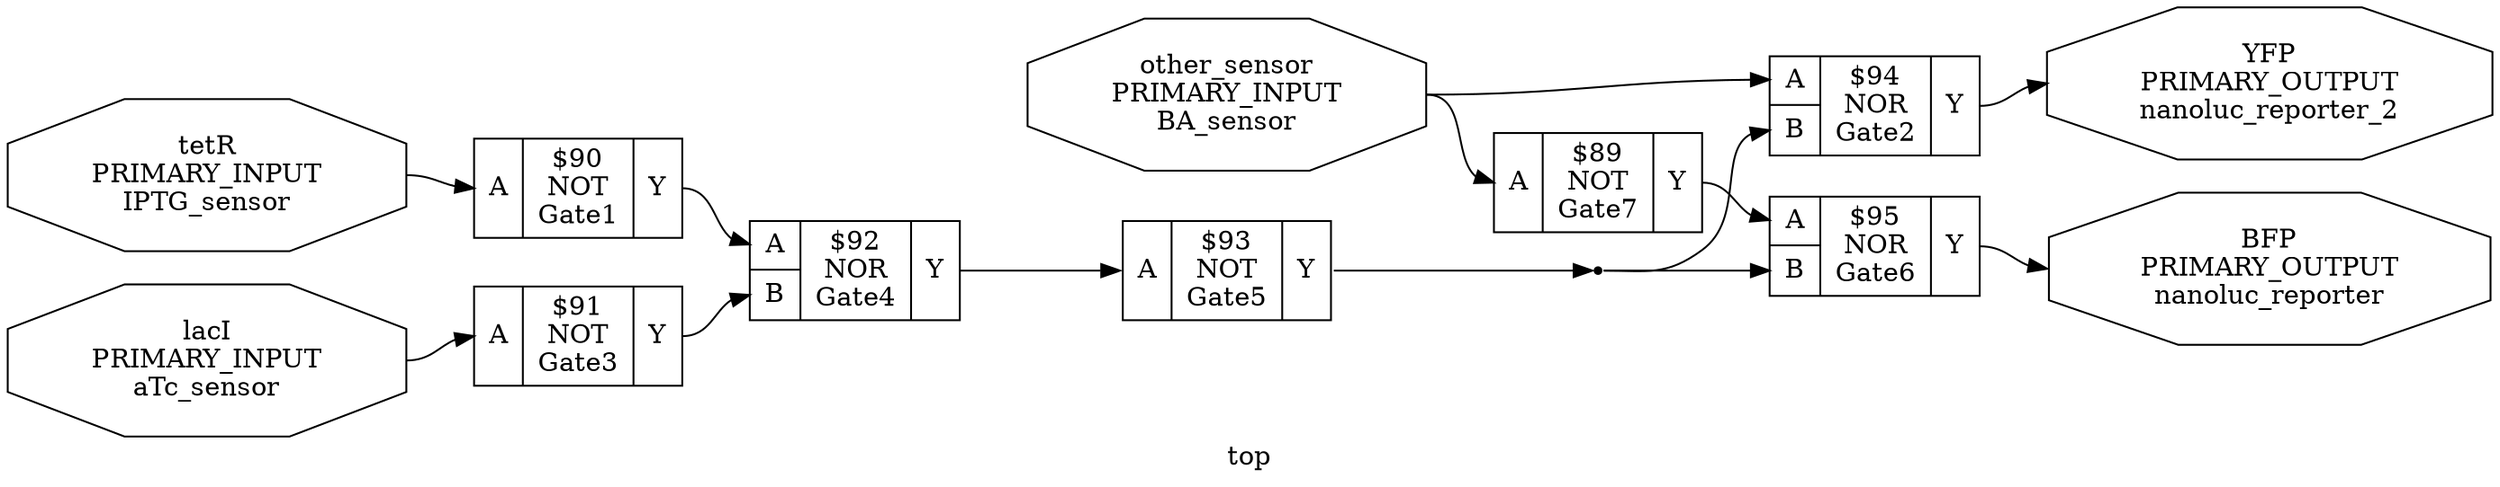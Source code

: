digraph "top" {
label="top";
rankdir="LR";
remincross=true;
n6 [ shape=octagon, label="BFP\nPRIMARY_OUTPUT\nnanoluc_reporter", fontcolor="black"];
n7 [ shape=octagon, label="YFP\nPRIMARY_OUTPUT\nnanoluc_reporter_2", fontcolor="black"];
n8 [ shape=octagon, label="lacI\nPRIMARY_INPUT\naTc_sensor", fontcolor="black"];
n9 [ shape=octagon, label="other_sensor\nPRIMARY_INPUT\nBA_sensor", fontcolor="black"];
n10 [ shape=octagon, label="tetR\nPRIMARY_INPUT\nIPTG_sensor", fontcolor="black"];
c13 [ shape=record, label="{{<p11> A}|$89\nNOT\nGate7|{<p12> Y}}",  ];
c14 [ shape=record, label="{{<p11> A}|$90\nNOT\nGate1|{<p12> Y}}",  ];
c15 [ shape=record, label="{{<p11> A}|$91\nNOT\nGate3|{<p12> Y}}",  ];
c17 [ shape=record, label="{{<p11> A|<p16> B}|$92\nNOR\nGate4|{<p12> Y}}",  ];
c18 [ shape=record, label="{{<p11> A}|$93\nNOT\nGate5|{<p12> Y}}",  ];
c19 [ shape=record, label="{{<p11> A|<p16> B}|$94\nNOR\nGate2|{<p12> Y}}",  ];
c20 [ shape=record, label="{{<p11> A|<p16> B}|$95\nNOR\nGate6|{<p12> Y}}",  ];
n1 [ shape=point ];
c18:p12:e -> n1:w [color="black", fontcolor="black", label=""];
n1:e -> c19:p16:w [color="black", fontcolor="black", label=""];
n1:e -> c20:p16:w [color="black", fontcolor="black", label=""];
n10:e -> c14:p11:w [color="black", fontcolor="black", label=""];
c13:p12:e -> c20:p11:w [color="black", fontcolor="black", label=""];
c14:p12:e -> c17:p11:w [color="black", fontcolor="black", label=""];
c15:p12:e -> c17:p16:w [color="black", fontcolor="black", label=""];
c17:p12:e -> c18:p11:w [color="black", fontcolor="black", label=""];
c20:p12:e -> n6:w [color="black", fontcolor="black", label=""];
c19:p12:e -> n7:w [color="black", fontcolor="black", label=""];
n8:e -> c15:p11:w [color="black", fontcolor="black", label=""];
n9:e -> c13:p11:w [color="black", fontcolor="black", label=""];
n9:e -> c19:p11:w [color="black", fontcolor="black", label=""];
}
